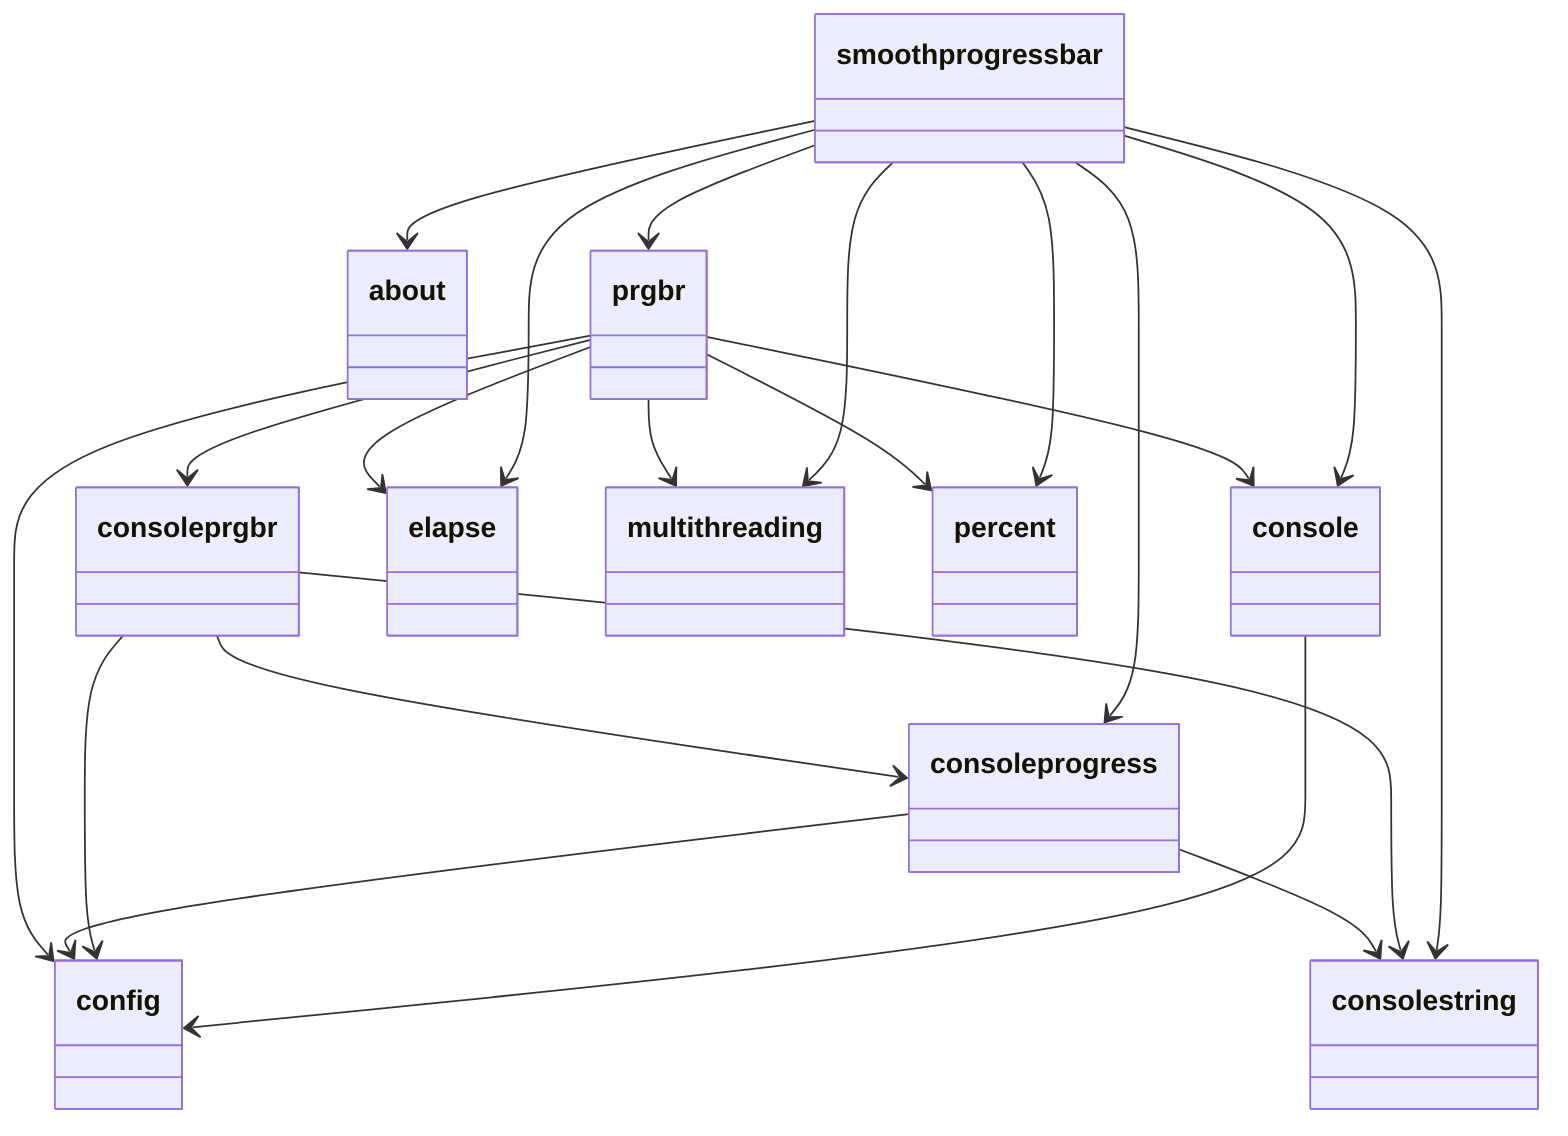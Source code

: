 classDiagram
  class smoothprogressbar {
  }
  class __about__ {
  }
  class __config__ {
  }
  class console {
  }
  class consoleprgbr {
  }
  class consoleprogress {
  }
  class consolestring {
  }
  class elapse {
  }
  class multithreading {
  }
  class percent {
  }
  class prgbr {
  }
  smoothprogressbar --> __about__
  smoothprogressbar --> console
  smoothprogressbar --> consoleprogress
  smoothprogressbar --> consolestring
  smoothprogressbar --> elapse
  smoothprogressbar --> multithreading
  smoothprogressbar --> percent
  smoothprogressbar --> prgbr
  console --> __config__
  consoleprgbr --> __config__
  consoleprgbr --> consoleprogress
  consoleprgbr --> consolestring
  consoleprogress --> __config__
  consoleprogress --> consolestring
  prgbr --> __config__
  prgbr --> console
  prgbr --> consoleprgbr
  prgbr --> elapse
  prgbr --> multithreading
  prgbr --> percent